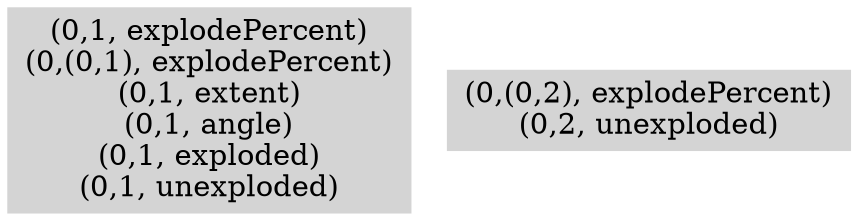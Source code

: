 digraph { 
3646 [shape=box,style=filled,color=".0 .0 .83",label="(0,1, explodePercent)\n(0,(0,1), explodePercent)\n(0,1, extent)\n(0,1, angle)\n(0,1, exploded)\n(0,1, unexploded)"];
3647 [shape=box,style=filled,color=".0 .0 .83",label="(0,(0,2), explodePercent)\n(0,2, unexploded)"];
}